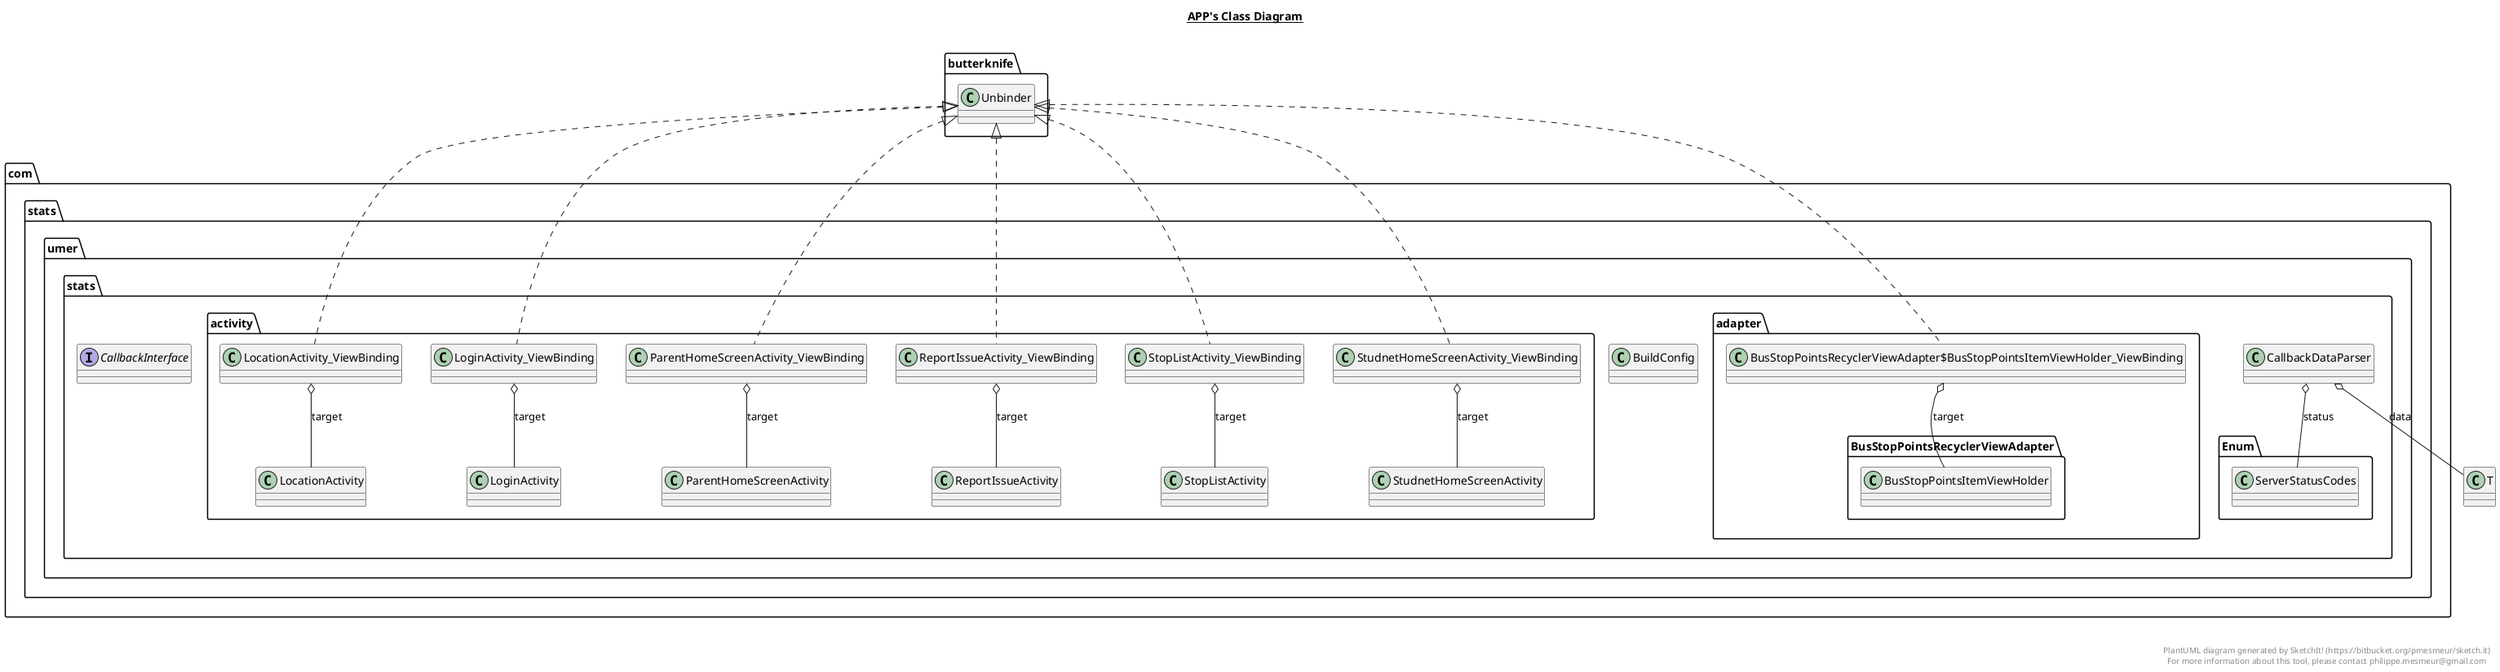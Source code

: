 @startuml

title __APP's Class Diagram__\n

  namespace com.stats.umer.stats {
    class com.stats.umer.stats.BuildConfig {
    }
  }
  

  namespace com.stats.umer.stats {
    class com.stats.umer.stats.CallbackDataParser {
    }
  }
  

  namespace com.stats.umer.stats {
    interface com.stats.umer.stats.CallbackInterface {
    }
  }
  

  namespace com.stats.umer.stats {
    namespace activity {
      class com.stats.umer.stats.activity.LocationActivity_ViewBinding {
      }
    }
  }
  

  namespace com.stats.umer.stats {
    namespace activity {
      class com.stats.umer.stats.activity.LoginActivity_ViewBinding {
      }
    }
  }
  

  namespace com.stats.umer.stats {
    namespace activity {
      class com.stats.umer.stats.activity.ParentHomeScreenActivity_ViewBinding {
      }
    }
  }
  

  namespace com.stats.umer.stats {
    namespace activity {
      class com.stats.umer.stats.activity.ReportIssueActivity_ViewBinding {
      }
    }
  }
  

  namespace com.stats.umer.stats {
    namespace activity {
      class com.stats.umer.stats.activity.StopListActivity_ViewBinding {
      }
    }
  }
  

  namespace com.stats.umer.stats {
    namespace activity {
      class com.stats.umer.stats.activity.StudnetHomeScreenActivity_ViewBinding {
      }
    }
  }
  

  namespace com.stats.umer.stats {
    namespace adapter {
      class com.stats.umer.stats.adapter.BusStopPointsRecyclerViewAdapter$BusStopPointsItemViewHolder_ViewBinding {
      }
    }
  }
  

  com.stats.umer.stats.CallbackDataParser o-- T : data
  com.stats.umer.stats.CallbackDataParser o-- com.stats.umer.stats.Enum.ServerStatusCodes : status
  com.stats.umer.stats.activity.LocationActivity_ViewBinding .up.|> butterknife.Unbinder
  com.stats.umer.stats.activity.LocationActivity_ViewBinding o-- com.stats.umer.stats.activity.LocationActivity : target
  com.stats.umer.stats.activity.LoginActivity_ViewBinding .up.|> butterknife.Unbinder
  com.stats.umer.stats.activity.LoginActivity_ViewBinding o-- com.stats.umer.stats.activity.LoginActivity : target
  com.stats.umer.stats.activity.ParentHomeScreenActivity_ViewBinding .up.|> butterknife.Unbinder
  com.stats.umer.stats.activity.ParentHomeScreenActivity_ViewBinding o-- com.stats.umer.stats.activity.ParentHomeScreenActivity : target
  com.stats.umer.stats.activity.ReportIssueActivity_ViewBinding .up.|> butterknife.Unbinder
  com.stats.umer.stats.activity.ReportIssueActivity_ViewBinding o-- com.stats.umer.stats.activity.ReportIssueActivity : target
  com.stats.umer.stats.activity.StopListActivity_ViewBinding .up.|> butterknife.Unbinder
  com.stats.umer.stats.activity.StopListActivity_ViewBinding o-- com.stats.umer.stats.activity.StopListActivity : target
  com.stats.umer.stats.activity.StudnetHomeScreenActivity_ViewBinding .up.|> butterknife.Unbinder
  com.stats.umer.stats.activity.StudnetHomeScreenActivity_ViewBinding o-- com.stats.umer.stats.activity.StudnetHomeScreenActivity : target
  com.stats.umer.stats.adapter.BusStopPointsRecyclerViewAdapter$BusStopPointsItemViewHolder_ViewBinding .up.|> butterknife.Unbinder
  com.stats.umer.stats.adapter.BusStopPointsRecyclerViewAdapter$BusStopPointsItemViewHolder_ViewBinding o-- com.stats.umer.stats.adapter.BusStopPointsRecyclerViewAdapter.BusStopPointsItemViewHolder : target


right footer


PlantUML diagram generated by SketchIt! (https://bitbucket.org/pmesmeur/sketch.it)
For more information about this tool, please contact philippe.mesmeur@gmail.com
endfooter

@enduml
